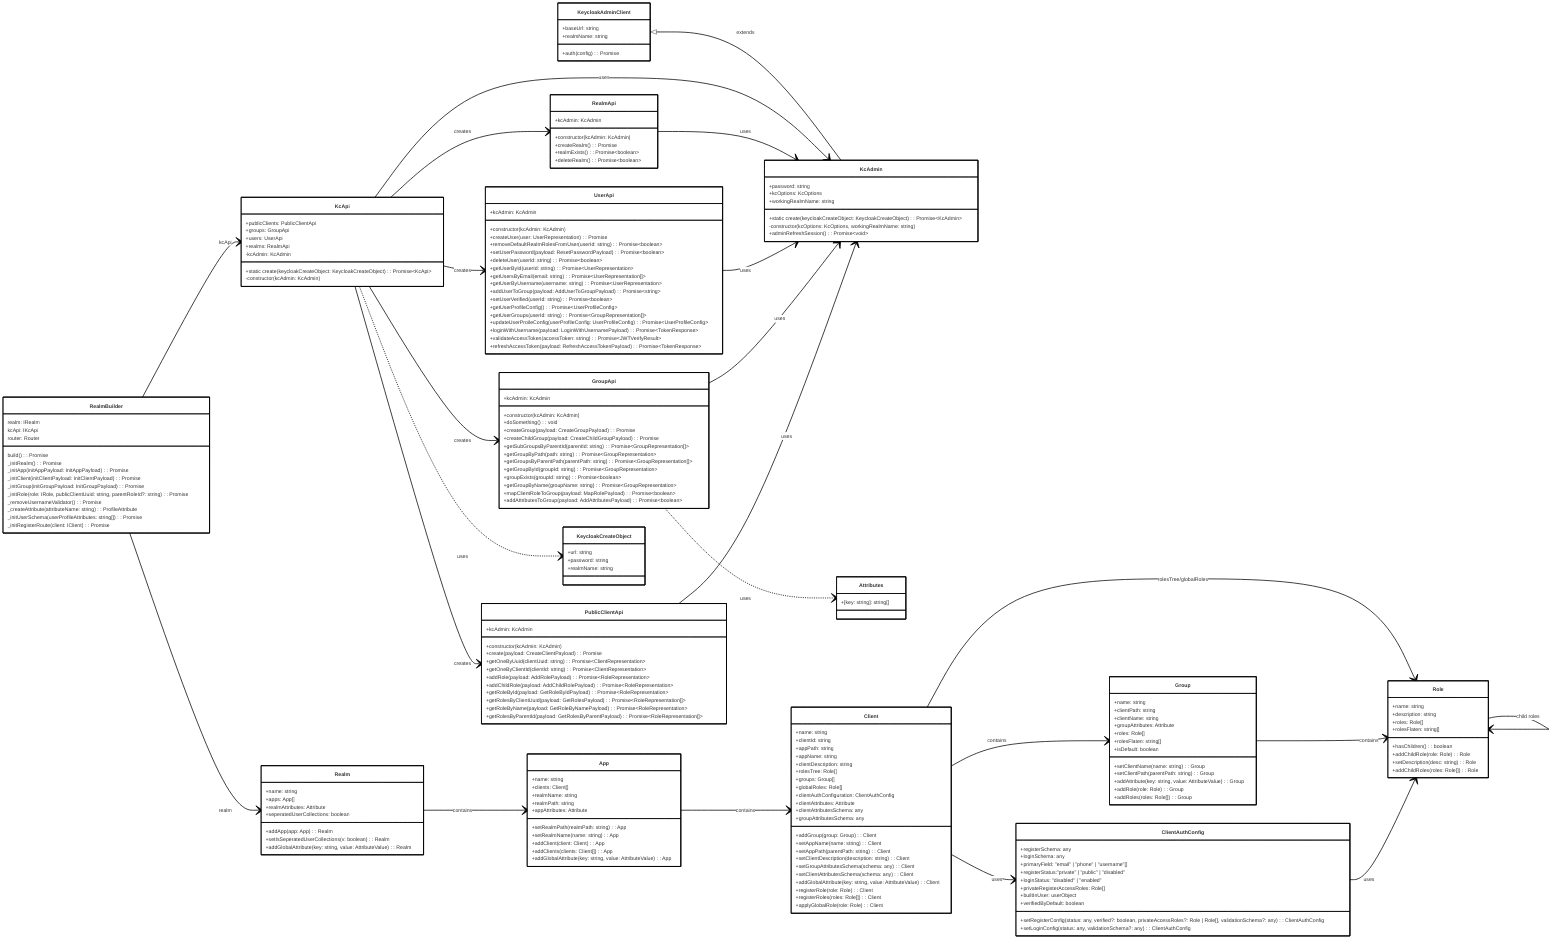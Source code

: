 ---
config:
  layout: dagre
  theme: neo
---
classDiagram
direction LR
        class KeycloakAdminClient {
	        +baseUrl: string
	        +realmName: string
	        +auth(config) : Promise
        }
        class KcApi {
	        +publicClients: PublicClientApi
	        +groups: GroupApi
	        +users: UserApi
	        +realms: RealmApi
	        -kcAdmin: KcAdmin
	        +static create(keycloakCreateObject: KeycloakCreateObject) : Promise~KcApi~
	        -constructor(kcAdmin: KcAdmin)
        }
        class KcAdmin {
	        +password: string
	        +kcOptions: KcOptions
	        +workingRealmName: string
	        +static create(keycloakCreateObject: KeycloakCreateObject) : Promise~KcAdmin~
	        -constructor(kcOptions: KcOptions, workingRealmName: string)
	        +adminRefreshSession() : Promise~void~
        }
        class RealmApi {
	        +kcAdmin: KcAdmin
	        +constructor(kcAdmin: KcAdmin)
	        +createRealm() : Promise
	        +realmExists() : Promise~boolean~
	        +deleteRealm() : Promise~boolean~
        }
        class UserApi {
	        +kcAdmin: KcAdmin
	        +constructor(kcAdmin: KcAdmin)
	        +createUser(user: UserRepresentation) : Promise
	        +removeDefaultRealmRolesFromUser(userId: string) : Promise~boolean~
	        +setUserPassword(payload: ResetPasswordPayload) : Promise~boolean~
	        +deleteUser(userId: string) : Promise~boolean~
	        +getUserById(userId: string) : Promise~UserRepresentation~
	        +getUsersByEmail(email: string) : Promise~UserRepresentation[]~
	        +getUserByUsername(username: string) : Promise~UserRepresentation~
	        +addUserToGroup(payload: AddUserToGroupPayload) : Promise~string~
	        +setUserVerified(userId: string) : Promise~boolean~
	        +getUserProfileConfig() : Promise~UserProfileConfig~
	        +getUserGroups(userId: string) : Promise~GroupRepresentation[]~
	        +updateUserProileConfig(userProfileConfig: UserProfileConfig) : Promise~UserProfileConfig~
	        +loginWithUsername(payload: LoginWithUsernamePayload) : Promise~TokenResponse~
	        +validateAccessToken(accessToken: string) : Promise~JWTVerifyResult~
	        +refreshAccessToken(payload: RefreshAccessTokenPayload) : Promise~TokenResponse~
        }
        class GroupApi {
	        +kcAdmin: KcAdmin
	        +constructor(kcAdmin: KcAdmin)
	        +doSomething() : void
	        +createGroup(payload: CreateGroupPayload) : Promise
	        +createChildGroup(payload: CreateChildGroupPayload) : Promise
	        +getSubGroupsByParentId(parentId: string) : Promise~GroupRepresentation[]~
	        +getGroupByPath(path: string) : Promise~GroupRepresentation~
	        +getGroupsByParentPath(parentPath: string) : Promise~GroupRepresentation[]~
	        +getGroupById(groupId: string) : Promise~GroupRepresentation~
	        +groupExists(groupId: string) : Promise~boolean~
	        +getGroupByName(groupName: string) : Promise~GroupRepresentation~
	        +mapClientRoleToGroup(payload: MapRolePayload) : Promise~boolean~
	        +addAttributesToGroup(payload: AddAttributesPayload) : Promise~boolean~
        }
        class PublicClientApi {
	        +kcAdmin: KcAdmin
	        +constructor(kcAdmin: KcAdmin)
	        +create(payload: CreateClientPayload) : Promise
	        +getOneByUuid(clientUuid: string) : Promise~ClientRepresentation~
	        +getOneByClientId(clientId: string) : Promise~ClientRepresentation~
	        +addRole(payload: AddRolePayload) : Promise~RoleRepresentation~
	        +addChildRole(payload: AddChildRolePayload) : Promise~RoleRepresentation~
	        +getRoleById(payload: GetRoleByIdPayload) : Promise~RoleRepresentation~
	        +getRolesByClientUuid(payload: GetRolesPayload) : Promise~RoleRepresentation[]~
	        +getRoleByName(payload: GetRoleByNamePayload) : Promise~RoleRepresentation~
	        +getRolesByParentId(payload: GetRolesByParentPayload) : Promise~RoleRepresentation[]~
        }
        class KeycloakCreateObject {
	        +url: string
	        +password: string
	        +realmName: string
        }
        class Attributes {
	        +[key: string]: string[]
        }
    class RealmBuilder {
        realm: IRealm
        kcApi: IKcApi
        router: Router
        build(): Promise<void>
        _initRealm(): Promise<InitRealmResponse>
        _initApp(initAppPayload: InitAppPayload): Promise<InitAppResponse>
        _initClient(initClientPayload: InitClientPayload): Promise<InitClientResponse>
        _initGroup(initGroupPayload: InitGroupPayload): Promise<InitGroupResponse>
        _initRole(role: IRole, publicClientUuid: string, parentRoleId?: string): Promise<void>
        _removeUsernameValidator(): Promise<void>
        _createAttribute(attributeName: string): ProfileAttribute
        _initUserSchema(userProfileAttributes: string[]): Promise<void>
        _initRegisterRoute(client: IClient): Promise<void>
}
    class Realm {
        +name: string
        +apps: App[]
        +realmAttributes: Attribute
        +seperatedUserCollections: boolean
        +addApp(app: App): Realm
        +setIsSeperatedUserCollections(v: boolean): Realm
        +addGlobalAttribute(key: string, value: AttributeValue): Realm
    }
    class App {
        +name: string
        +clients: Client[]
        +realmName: string
        +realmPath: string
        +appAttributes: Attribute
        +setRealmPath(realmPath: string): App
        +setRealmName(name: string): App
        +addClient(client: Client): App
        +addClients(clients: Client[]): App
        +addGlobalAttribute(key: string, value: AttributeValue): App
    }
    class Client {
        +name: string
        +clientId: string
        +appPath: string
        +appName: string
        +clientDescription: string
        +rolesTree: Role[]
        +groups: Group[]
        +globalRoles: Role[]
        +clientAuthConfiguration: ClientAuthConfig
        +clientAttributes: Attribute
        +clientAttributesSchema: any
        +groupAttributesSchema: any
        +addGroup(group: Group): Client
        +setAppName(name: string): Client
        +setAppPath(parentPath: string): Client
        +setClientDescription(description: string): Client
        +setGroupAttributesSchema(schema: any): Client
        +setClientAttributesSchema(schema: any): Client
        +addGlobalAttribute(key: string, value: AttributeValue): Client
        +registerRole(role: Role): Client
        +registerRoles(roles: Role[]): Client
        +applyGlobalRole(role: Role): Client
    }
    class Group {
        +name: string
        +clientPath: string
        +clientName: string
        +groupAttributes: Attribute
        +roles: Role[]
        +rolesFlaten: string[]
        +isDefault: boolean
        +setClientName(name: string): Group
        +setClientPath(parentPath: string): Group
        +addAttribute(key: string, value: AttributeValue): Group
        +addRole(role: Role): Group
        +addRoles(roles: Role[]): Group
    }
    class Role {
        +name: string
        +description: string
        +roles: Role[]
        +rolesFlaten: string[]
        +hasChildren(): boolean
        +addChildRole(role: Role): Role
        +setDescription(desc: string): Role
        +addChildRoles(roles: Role[]): Role
    }
     class ClientAuthConfig {
        +registerSchema: any
        +loginSchema: any
        +primaryField: "email" | "phone" | "username"[]
        +registerStatus:"private" | "public" | "disabled"
        +loginStatus: "disabled" | "enabled"
        +privateRegisterAccessRoles: Role[]
        +builtInUser: userObject
        +verifiedByDefault: boolean
        +setRegisterConfig(status: any, verified?: boolean, privateAccessRoles?: Role | Role[], validationSchema?: any): ClientAuthConfig
        +setLoginConfig(status: any, validationSchema?: any): ClientAuthConfig
    }
    Realm --> App : contains
    App --> Client : contains
    Client --> Group : contains
    Client --> Role : rolesTree/globalRoles
    Client --> ClientAuthConfig : uses
    Group --> Role : contains
    Role --> Role : child roles
    ClientAuthConfig --> Role : uses
RealmBuilder --> Realm : realm
RealmBuilder --> KcApi : kcApi
    KeycloakAdminClient <|-- KcAdmin : extends
    KcApi --> KcAdmin : uses
    KcApi --> RealmApi : creates
    KcApi --> UserApi : creates
    KcApi --> GroupApi : creates
    KcApi --> PublicClientApi : creates
    RealmApi --> KcAdmin : uses
    UserApi --> KcAdmin : uses
    GroupApi --> KcAdmin : uses
    PublicClientApi --> KcAdmin : uses
    KcApi ..> KeycloakCreateObject : uses
    GroupApi ..> Attributes : uses
